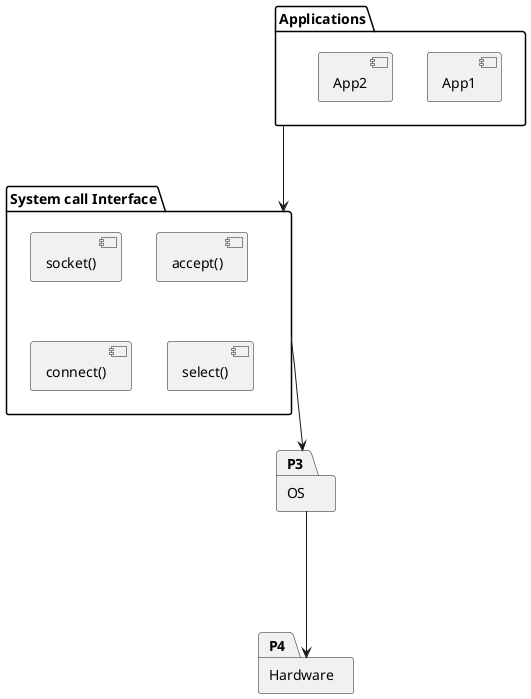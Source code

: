 @startuml
' Cannot display vertical stack
top to bottom direction 

package "Applications" as P1{
    [App1] 
    [App2]
}
package "System call Interface" as P2{
    [socket()] 
    [accept()]
    [connect()]
    [select()]
}
package "OS" as P3 { 

} 
package "Hardware" as P4 { 

}

P1 -down--> P2
P2 -down--> P3
P3 -down--> P4
@enduml